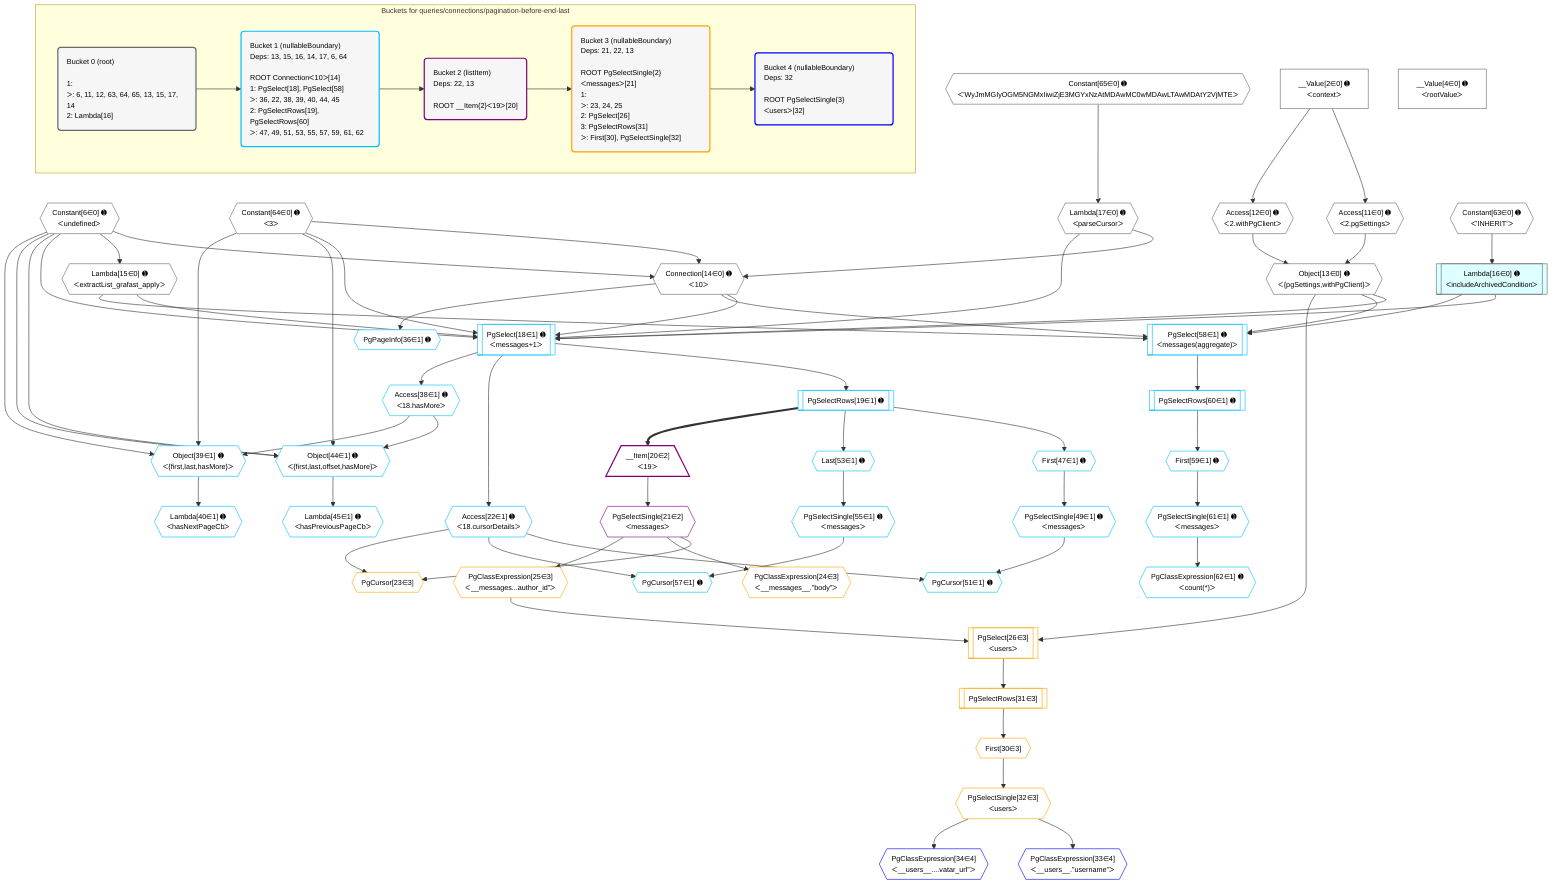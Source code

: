 %%{init: {'themeVariables': { 'fontSize': '12px'}}}%%
graph TD
    classDef path fill:#eee,stroke:#000,color:#000
    classDef plan fill:#fff,stroke-width:1px,color:#000
    classDef itemplan fill:#fff,stroke-width:2px,color:#000
    classDef unbatchedplan fill:#dff,stroke-width:1px,color:#000
    classDef sideeffectplan fill:#fcc,stroke-width:2px,color:#000
    classDef bucket fill:#f6f6f6,color:#000,stroke-width:2px,text-align:left


    %% plan dependencies
    Connection14{{"Connection[14∈0] ➊<br />ᐸ10ᐳ"}}:::plan
    Constant6{{"Constant[6∈0] ➊<br />ᐸundefinedᐳ"}}:::plan
    Constant64{{"Constant[64∈0] ➊<br />ᐸ3ᐳ"}}:::plan
    Lambda17{{"Lambda[17∈0] ➊<br />ᐸparseCursorᐳ"}}:::plan
    Constant6 & Constant64 & Lambda17 --> Connection14
    Object13{{"Object[13∈0] ➊<br />ᐸ{pgSettings,withPgClient}ᐳ"}}:::plan
    Access11{{"Access[11∈0] ➊<br />ᐸ2.pgSettingsᐳ"}}:::plan
    Access12{{"Access[12∈0] ➊<br />ᐸ2.withPgClientᐳ"}}:::plan
    Access11 & Access12 --> Object13
    __Value2["__Value[2∈0] ➊<br />ᐸcontextᐳ"]:::plan
    __Value2 --> Access11
    __Value2 --> Access12
    Lambda15{{"Lambda[15∈0] ➊<br />ᐸextractList_grafast_applyᐳ"}}:::plan
    Constant6 --> Lambda15
    Lambda16[["Lambda[16∈0] ➊<br />ᐸincludeArchivedConditionᐳ"]]:::unbatchedplan
    Constant63{{"Constant[63∈0] ➊<br />ᐸ'INHERIT'ᐳ"}}:::plan
    Constant63 --> Lambda16
    Constant65{{"Constant[65∈0] ➊<br />ᐸ'WyJmMGIyOGM5NGMxIiwiZjE3MGYxNzAtMDAwMC0wMDAwLTAwMDAtY2VjMTEᐳ"}}:::plan
    Constant65 --> Lambda17
    __Value4["__Value[4∈0] ➊<br />ᐸrootValueᐳ"]:::plan
    PgSelect18[["PgSelect[18∈1] ➊<br />ᐸmessages+1ᐳ"]]:::plan
    Object13 & Lambda15 & Lambda16 & Connection14 & Lambda17 & Constant6 & Constant64 --> PgSelect18
    Object44{{"Object[44∈1] ➊<br />ᐸ{first,last,offset,hasMore}ᐳ"}}:::plan
    Access38{{"Access[38∈1] ➊<br />ᐸ18.hasMoreᐳ"}}:::plan
    Constant6 & Constant64 & Constant6 & Access38 --> Object44
    PgSelect58[["PgSelect[58∈1] ➊<br />ᐸmessages(aggregate)ᐳ"]]:::plan
    Object13 & Lambda15 & Lambda16 & Connection14 --> PgSelect58
    Object39{{"Object[39∈1] ➊<br />ᐸ{first,last,hasMore}ᐳ"}}:::plan
    Constant6 & Constant64 & Access38 --> Object39
    PgCursor51{{"PgCursor[51∈1] ➊"}}:::plan
    PgSelectSingle49{{"PgSelectSingle[49∈1] ➊<br />ᐸmessagesᐳ"}}:::plan
    Access22{{"Access[22∈1] ➊<br />ᐸ18.cursorDetailsᐳ"}}:::plan
    PgSelectSingle49 & Access22 --> PgCursor51
    PgCursor57{{"PgCursor[57∈1] ➊"}}:::plan
    PgSelectSingle55{{"PgSelectSingle[55∈1] ➊<br />ᐸmessagesᐳ"}}:::plan
    PgSelectSingle55 & Access22 --> PgCursor57
    PgSelectRows19[["PgSelectRows[19∈1] ➊"]]:::plan
    PgSelect18 --> PgSelectRows19
    PgSelect18 --> Access22
    PgPageInfo36{{"PgPageInfo[36∈1] ➊"}}:::plan
    Connection14 --> PgPageInfo36
    PgSelect18 --> Access38
    Lambda40{{"Lambda[40∈1] ➊<br />ᐸhasNextPageCbᐳ"}}:::plan
    Object39 --> Lambda40
    Lambda45{{"Lambda[45∈1] ➊<br />ᐸhasPreviousPageCbᐳ"}}:::plan
    Object44 --> Lambda45
    First47{{"First[47∈1] ➊"}}:::plan
    PgSelectRows19 --> First47
    First47 --> PgSelectSingle49
    Last53{{"Last[53∈1] ➊"}}:::plan
    PgSelectRows19 --> Last53
    Last53 --> PgSelectSingle55
    First59{{"First[59∈1] ➊"}}:::plan
    PgSelectRows60[["PgSelectRows[60∈1] ➊"]]:::plan
    PgSelectRows60 --> First59
    PgSelect58 --> PgSelectRows60
    PgSelectSingle61{{"PgSelectSingle[61∈1] ➊<br />ᐸmessagesᐳ"}}:::plan
    First59 --> PgSelectSingle61
    PgClassExpression62{{"PgClassExpression[62∈1] ➊<br />ᐸcount(*)ᐳ"}}:::plan
    PgSelectSingle61 --> PgClassExpression62
    __Item20[/"__Item[20∈2]<br />ᐸ19ᐳ"\]:::itemplan
    PgSelectRows19 ==> __Item20
    PgSelectSingle21{{"PgSelectSingle[21∈2]<br />ᐸmessagesᐳ"}}:::plan
    __Item20 --> PgSelectSingle21
    PgCursor23{{"PgCursor[23∈3]"}}:::plan
    PgSelectSingle21 & Access22 --> PgCursor23
    PgSelect26[["PgSelect[26∈3]<br />ᐸusersᐳ"]]:::plan
    PgClassExpression25{{"PgClassExpression[25∈3]<br />ᐸ__messages...author_id”ᐳ"}}:::plan
    Object13 & PgClassExpression25 --> PgSelect26
    PgClassExpression24{{"PgClassExpression[24∈3]<br />ᐸ__messages__.”body”ᐳ"}}:::plan
    PgSelectSingle21 --> PgClassExpression24
    PgSelectSingle21 --> PgClassExpression25
    First30{{"First[30∈3]"}}:::plan
    PgSelectRows31[["PgSelectRows[31∈3]"]]:::plan
    PgSelectRows31 --> First30
    PgSelect26 --> PgSelectRows31
    PgSelectSingle32{{"PgSelectSingle[32∈3]<br />ᐸusersᐳ"}}:::plan
    First30 --> PgSelectSingle32
    PgClassExpression33{{"PgClassExpression[33∈4]<br />ᐸ__users__.”username”ᐳ"}}:::plan
    PgSelectSingle32 --> PgClassExpression33
    PgClassExpression34{{"PgClassExpression[34∈4]<br />ᐸ__users__....vatar_url”ᐳ"}}:::plan
    PgSelectSingle32 --> PgClassExpression34

    %% define steps

    subgraph "Buckets for queries/connections/pagination-before-end-last"
    Bucket0("Bucket 0 (root)<br /><br />1: <br />ᐳ: 6, 11, 12, 63, 64, 65, 13, 15, 17, 14<br />2: Lambda[16]"):::bucket
    classDef bucket0 stroke:#696969
    class Bucket0,__Value2,__Value4,Constant6,Access11,Access12,Object13,Connection14,Lambda15,Lambda16,Lambda17,Constant63,Constant64,Constant65 bucket0
    Bucket1("Bucket 1 (nullableBoundary)<br />Deps: 13, 15, 16, 14, 17, 6, 64<br /><br />ROOT Connectionᐸ10ᐳ[14]<br />1: PgSelect[18], PgSelect[58]<br />ᐳ: 36, 22, 38, 39, 40, 44, 45<br />2: PgSelectRows[19], PgSelectRows[60]<br />ᐳ: 47, 49, 51, 53, 55, 57, 59, 61, 62"):::bucket
    classDef bucket1 stroke:#00bfff
    class Bucket1,PgSelect18,PgSelectRows19,Access22,PgPageInfo36,Access38,Object39,Lambda40,Object44,Lambda45,First47,PgSelectSingle49,PgCursor51,Last53,PgSelectSingle55,PgCursor57,PgSelect58,First59,PgSelectRows60,PgSelectSingle61,PgClassExpression62 bucket1
    Bucket2("Bucket 2 (listItem)<br />Deps: 22, 13<br /><br />ROOT __Item{2}ᐸ19ᐳ[20]"):::bucket
    classDef bucket2 stroke:#7f007f
    class Bucket2,__Item20,PgSelectSingle21 bucket2
    Bucket3("Bucket 3 (nullableBoundary)<br />Deps: 21, 22, 13<br /><br />ROOT PgSelectSingle{2}ᐸmessagesᐳ[21]<br />1: <br />ᐳ: 23, 24, 25<br />2: PgSelect[26]<br />3: PgSelectRows[31]<br />ᐳ: First[30], PgSelectSingle[32]"):::bucket
    classDef bucket3 stroke:#ffa500
    class Bucket3,PgCursor23,PgClassExpression24,PgClassExpression25,PgSelect26,First30,PgSelectRows31,PgSelectSingle32 bucket3
    Bucket4("Bucket 4 (nullableBoundary)<br />Deps: 32<br /><br />ROOT PgSelectSingle{3}ᐸusersᐳ[32]"):::bucket
    classDef bucket4 stroke:#0000ff
    class Bucket4,PgClassExpression33,PgClassExpression34 bucket4
    Bucket0 --> Bucket1
    Bucket1 --> Bucket2
    Bucket2 --> Bucket3
    Bucket3 --> Bucket4
    end
